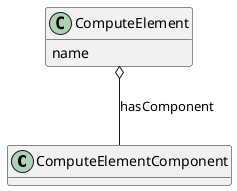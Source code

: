 @startuml
hide methods
class ComputeElementComponent{
}
class ComputeElement{
	name
}
ComputeElement o-- ComputeElementComponent : hasComponent
@enduml
